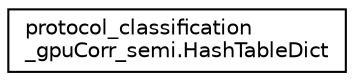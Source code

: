 digraph "Graphical Class Hierarchy"
{
  edge [fontname="Helvetica",fontsize="10",labelfontname="Helvetica",labelfontsize="10"];
  node [fontname="Helvetica",fontsize="10",shape=record];
  rankdir="LR";
  Node0 [label="protocol_classification\l_gpuCorr_semi.HashTableDict",height=0.2,width=0.4,color="black", fillcolor="white", style="filled",URL="$classprotocol__classification__gpuCorr__semi_1_1HashTableDict.html"];
}

